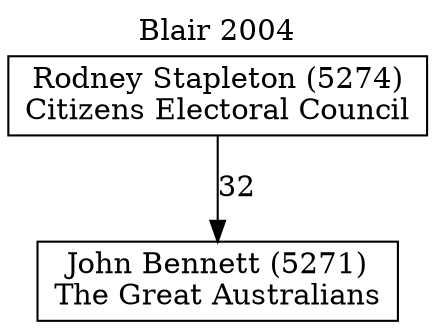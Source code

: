 // House preference flow
digraph "John Bennett (5271)_Blair_2004" {
	graph [label="Blair 2004" labelloc=t mclimit=10]
	node [shape=box]
	"John Bennett (5271)" [label="John Bennett (5271)
The Great Australians"]
	"Rodney Stapleton (5274)" [label="Rodney Stapleton (5274)
Citizens Electoral Council"]
	"Rodney Stapleton (5274)" -> "John Bennett (5271)" [label=32]
}
